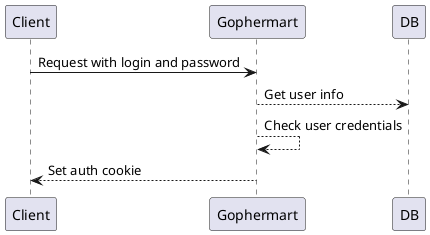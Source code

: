 @startuml
Client -> Gophermart: Request with login and password
Gophermart --> DB: Get user info
Gophermart --> Gophermart: Check user credentials
Gophermart --> Client: Set auth cookie
@enduml